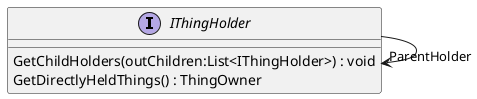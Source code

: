 @startuml
interface IThingHolder {
    GetChildHolders(outChildren:List<IThingHolder>) : void
    GetDirectlyHeldThings() : ThingOwner
}
IThingHolder --> "ParentHolder" IThingHolder
@enduml
